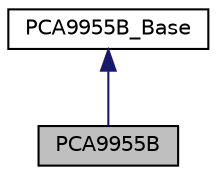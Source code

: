 digraph "PCA9955B"
{
 // LATEX_PDF_SIZE
  edge [fontname="Helvetica",fontsize="10",labelfontname="Helvetica",labelfontsize="10"];
  node [fontname="Helvetica",fontsize="10",shape=record];
  Node1 [label="PCA9955B",height=0.2,width=0.4,color="black", fillcolor="grey75", style="filled", fontcolor="black",tooltip="PCA9955B class for raspberry pi inherited from PCA9955B_Base class."];
  Node2 -> Node1 [dir="back",color="midnightblue",fontsize="10",style="solid",fontname="Helvetica"];
  Node2 [label="PCA9955B_Base",height=0.2,width=0.4,color="black", fillcolor="white", style="filled",URL="$classPCA9955B__Base.html",tooltip="PCA9955B_Base class. This class provides basically the implementation for accessing the PCA9955B devi..."];
}
